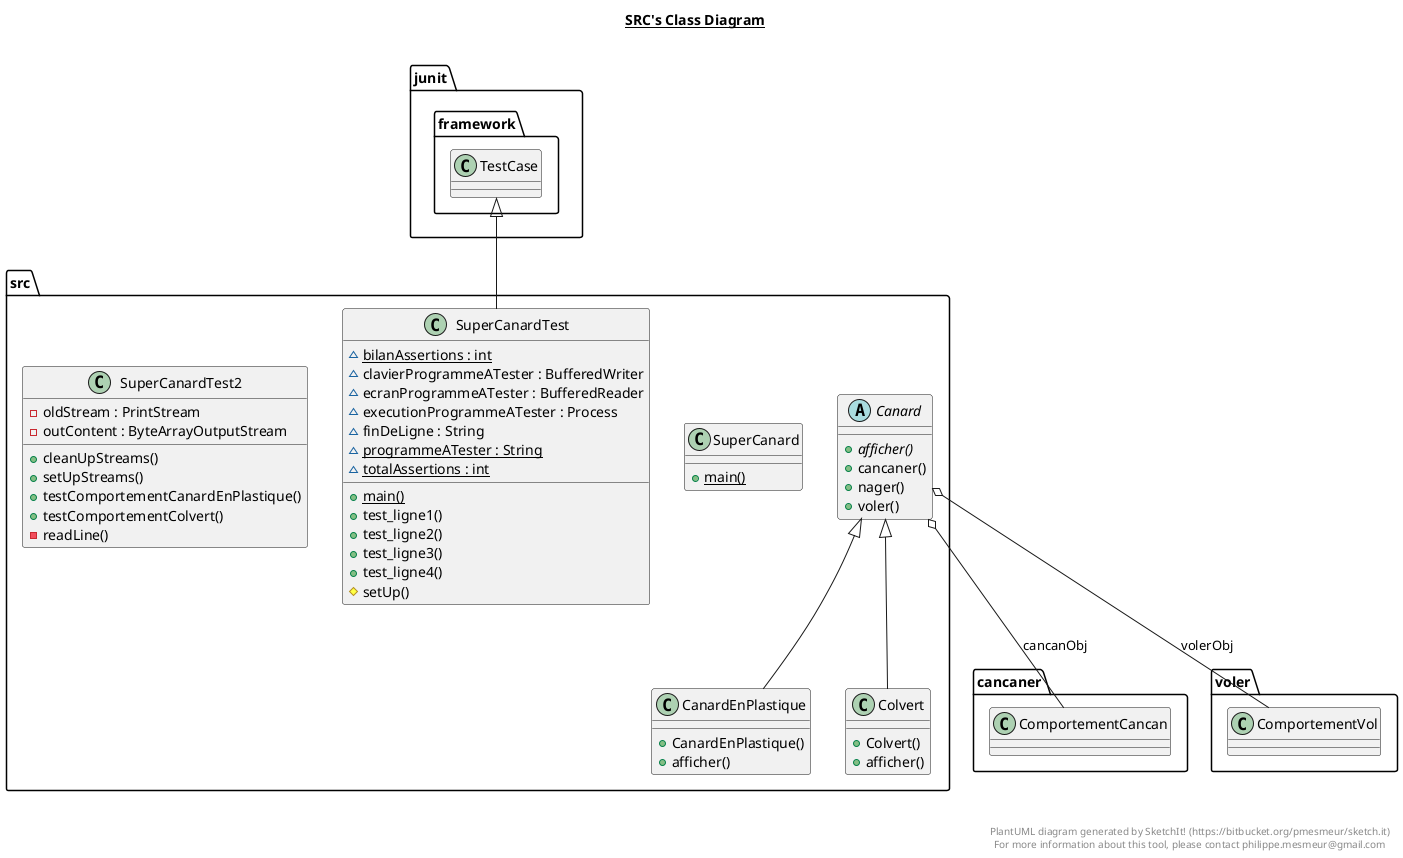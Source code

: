 @startuml

title __SRC's Class Diagram__\n

  namespace  src{
    abstract class Canard {
        {abstract} + afficher()
        + cancaner()
        + nager()
        + voler()
    }
  }
  

  namespace src {
    class CanardEnPlastique {
        + CanardEnPlastique()
        + afficher()
    }
  }
  

  namespace src {
    class Colvert {
        + Colvert()
        + afficher()
    }
  }
  

  namespace src {
    class SuperCanard {
        {static} + main()
    }
  }
  

  namespace src  {
    class SuperCanardTest {
        {static} ~ bilanAssertions : int
        ~ clavierProgrammeATester : BufferedWriter
        ~ ecranProgrammeATester : BufferedReader
        ~ executionProgrammeATester : Process
        ~ finDeLigne : String
        {static} ~ programmeATester : String
        {static} ~ totalAssertions : int
        {static} + main()
        + test_ligne1()
        + test_ligne2()
        + test_ligne3()
        + test_ligne4()
        # setUp()
    }
  }
  

  namespace src {
    class SuperCanardTest2 {
        - oldStream : PrintStream
        - outContent : ByteArrayOutputStream
        + cleanUpStreams()
        + setUpStreams()
        + testComportementCanardEnPlastique()
        + testComportementColvert()
        - readLine()
    }
  }
  

  Canard o-- cancaner.ComportementCancan : cancanObj
  Canard o-- voler.ComportementVol : volerObj
  CanardEnPlastique -up-|> Canard
  Colvert -up-|> Canard
  SuperCanardTest -up-|> junit.framework.TestCase


right footer


PlantUML diagram generated by SketchIt! (https://bitbucket.org/pmesmeur/sketch.it)
For more information about this tool, please contact philippe.mesmeur@gmail.com
endfooter

@enduml
